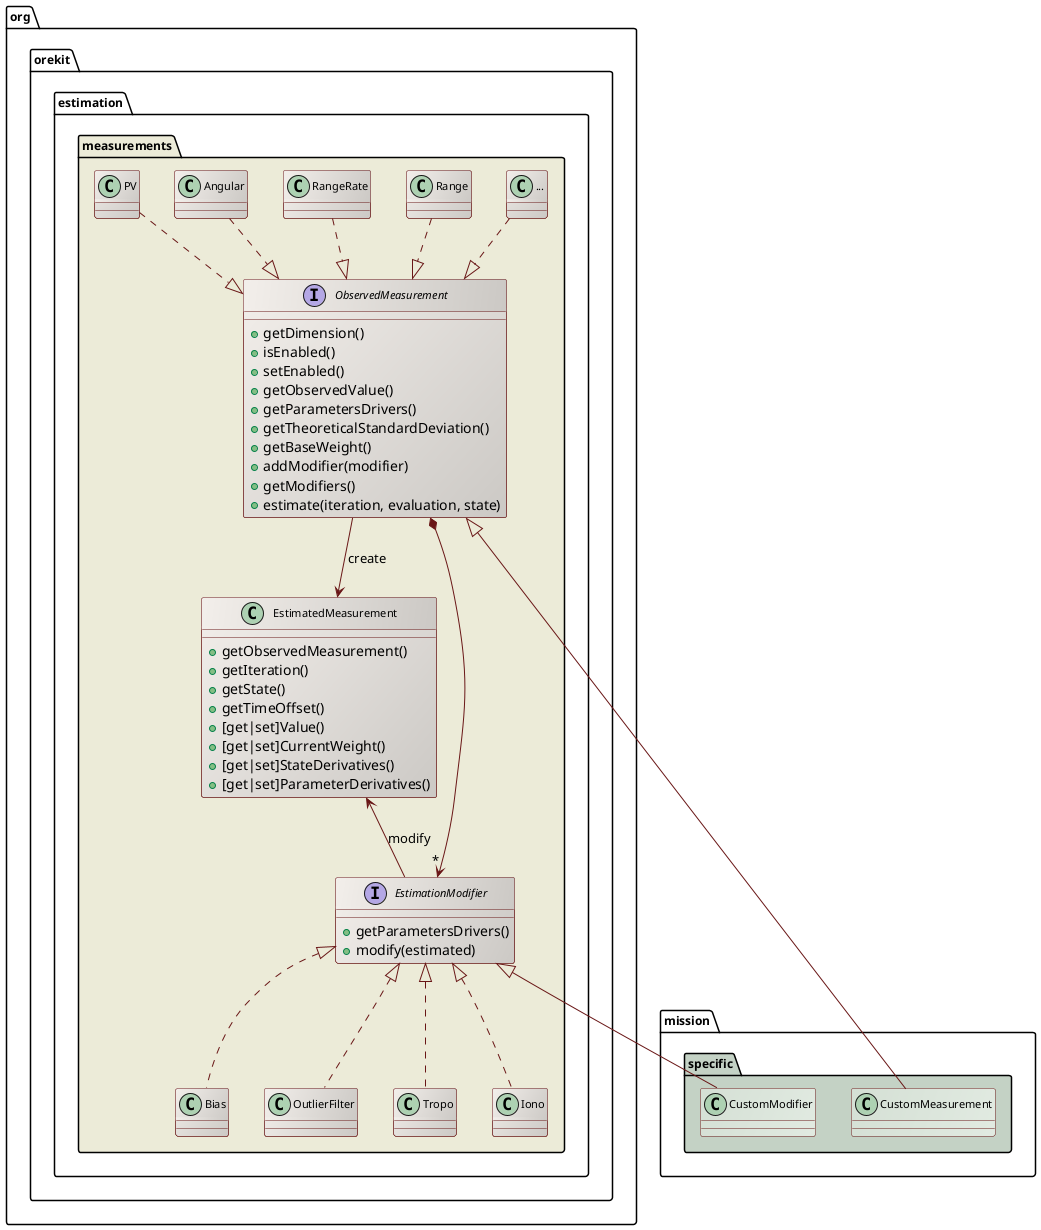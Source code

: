' Copyright 2002-2016 CS Systèmes d'Information
' Licensed to CS Systèmes d'Information (CS) under one or more
' contributor license agreements.  See the NOTICE file distributed with
' this work for additional information regarding copyright ownership.
' CS licenses this file to You under the Apache License, Version 2.0
' (the "License"); you may not use this file except in compliance with
' the License.  You may obtain a copy of the License at
'
'   http://www.apache.org/licenses/LICENSE-2.0
'
' Unless required by applicable law or agreed to in writing, software
' distributed under the License is distributed on an "AS IS" BASIS,
' WITHOUT WARRANTIES OR CONDITIONS OF ANY KIND, either express or implied.
' See the License for the specific language governing permissions and
' limitations under the License.
 
@startuml

  skinparam svek                  true
  skinparam ClassBackgroundColor  #F3EFEB/CCC9C5
  skinparam ClassArrowColor       #691616
  skinparam ClassBorderColor      #691616
  skinparam NoteBackgroundColor   #F3EFEB
  skinparam NoteBorderColor       #691616
  skinparam NoteFontColor         #691616
  skinparam ClassFontSize         11
  skinparam PackageFontSize       12

  package org.orekit.estimation.measurements #ECEBD8 {

    interface ObservedMeasurement {
      +getDimension()
      +isEnabled()
      +setEnabled()
      +getObservedValue()
      +getParametersDrivers()
      +getTheoreticalStandardDeviation()
      +getBaseWeight()
      +addModifier(modifier)
      +getModifiers()
      +estimate(iteration, evaluation, state)
    }
    
    class EstimatedMeasurement {
      +getObservedMeasurement()
      +getIteration()
      +getState()
      +getTimeOffset()
      +[get|set]Value()
      +[get|set]CurrentWeight()
      +[get|set]StateDerivatives()
      +[get|set]ParameterDerivatives()
    }
    
    interface EstimationModifier {
      +getParametersDrivers()
      +modify(estimated)
    }
    
    ObservedMeasurement *--> "*" EstimationModifier
    ObservedMeasurement --> EstimatedMeasurement : create
    EstimatedMeasurement <-- EstimationModifier : modify
    class "..." as OtherMeasurement
    OtherMeasurement   ..|> ObservedMeasurement
    Range              ..|> ObservedMeasurement
    RangeRate          ..|> ObservedMeasurement
    Angular   ..|> ObservedMeasurement
    PV                 ..|> ObservedMeasurement
    EstimationModifier <|.. Bias
    EstimationModifier <|.. OutlierFilter
    EstimationModifier <|.. Tropo
    EstimationModifier <|.. Iono
 
  }

  package mission.specific #C4D2C5 {
    class CustomModifier #D5E0D5/E2EBE2
    class CustomMeasurement #D5E0D5/E2EBE2
    ObservedMeasurement <|-- CustomMeasurement
    EstimationModifier <|-- CustomModifier
  }

@enduml
